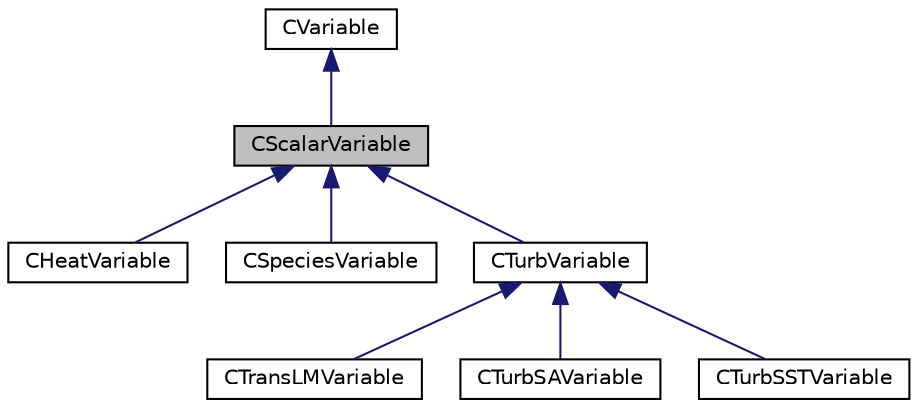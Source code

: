 digraph "CScalarVariable"
{
 // LATEX_PDF_SIZE
  edge [fontname="Helvetica",fontsize="10",labelfontname="Helvetica",labelfontsize="10"];
  node [fontname="Helvetica",fontsize="10",shape=record];
  Node1 [label="CScalarVariable",height=0.2,width=0.4,color="black", fillcolor="grey75", style="filled", fontcolor="black",tooltip="Base class for defining the shared variables of scalar solvers."];
  Node2 -> Node1 [dir="back",color="midnightblue",fontsize="10",style="solid",fontname="Helvetica"];
  Node2 [label="CVariable",height=0.2,width=0.4,color="black", fillcolor="white", style="filled",URL="$classCVariable.html",tooltip="Main class for defining the variables."];
  Node1 -> Node3 [dir="back",color="midnightblue",fontsize="10",style="solid",fontname="Helvetica"];
  Node3 [label="CHeatVariable",height=0.2,width=0.4,color="black", fillcolor="white", style="filled",URL="$classCHeatVariable.html",tooltip="Class for defining the variables of the finite-volume heat equation solver."];
  Node1 -> Node4 [dir="back",color="midnightblue",fontsize="10",style="solid",fontname="Helvetica"];
  Node4 [label="CSpeciesVariable",height=0.2,width=0.4,color="black", fillcolor="white", style="filled",URL="$classCSpeciesVariable.html",tooltip="Base class for defining the variables of the species transport."];
  Node1 -> Node5 [dir="back",color="midnightblue",fontsize="10",style="solid",fontname="Helvetica"];
  Node5 [label="CTurbVariable",height=0.2,width=0.4,color="black", fillcolor="white", style="filled",URL="$classCTurbVariable.html",tooltip="Base class for defining the variables of the turbulence model."];
  Node5 -> Node6 [dir="back",color="midnightblue",fontsize="10",style="solid",fontname="Helvetica"];
  Node6 [label="CTransLMVariable",height=0.2,width=0.4,color="black", fillcolor="white", style="filled",URL="$classCTransLMVariable.html",tooltip="Transition model variables."];
  Node5 -> Node7 [dir="back",color="midnightblue",fontsize="10",style="solid",fontname="Helvetica"];
  Node7 [label="CTurbSAVariable",height=0.2,width=0.4,color="black", fillcolor="white", style="filled",URL="$classCTurbSAVariable.html",tooltip="Main class for defining the variables of the turbulence model."];
  Node5 -> Node8 [dir="back",color="midnightblue",fontsize="10",style="solid",fontname="Helvetica"];
  Node8 [label="CTurbSSTVariable",height=0.2,width=0.4,color="black", fillcolor="white", style="filled",URL="$classCTurbSSTVariable.html",tooltip="Main class for defining the variables of the turbulence model."];
}
